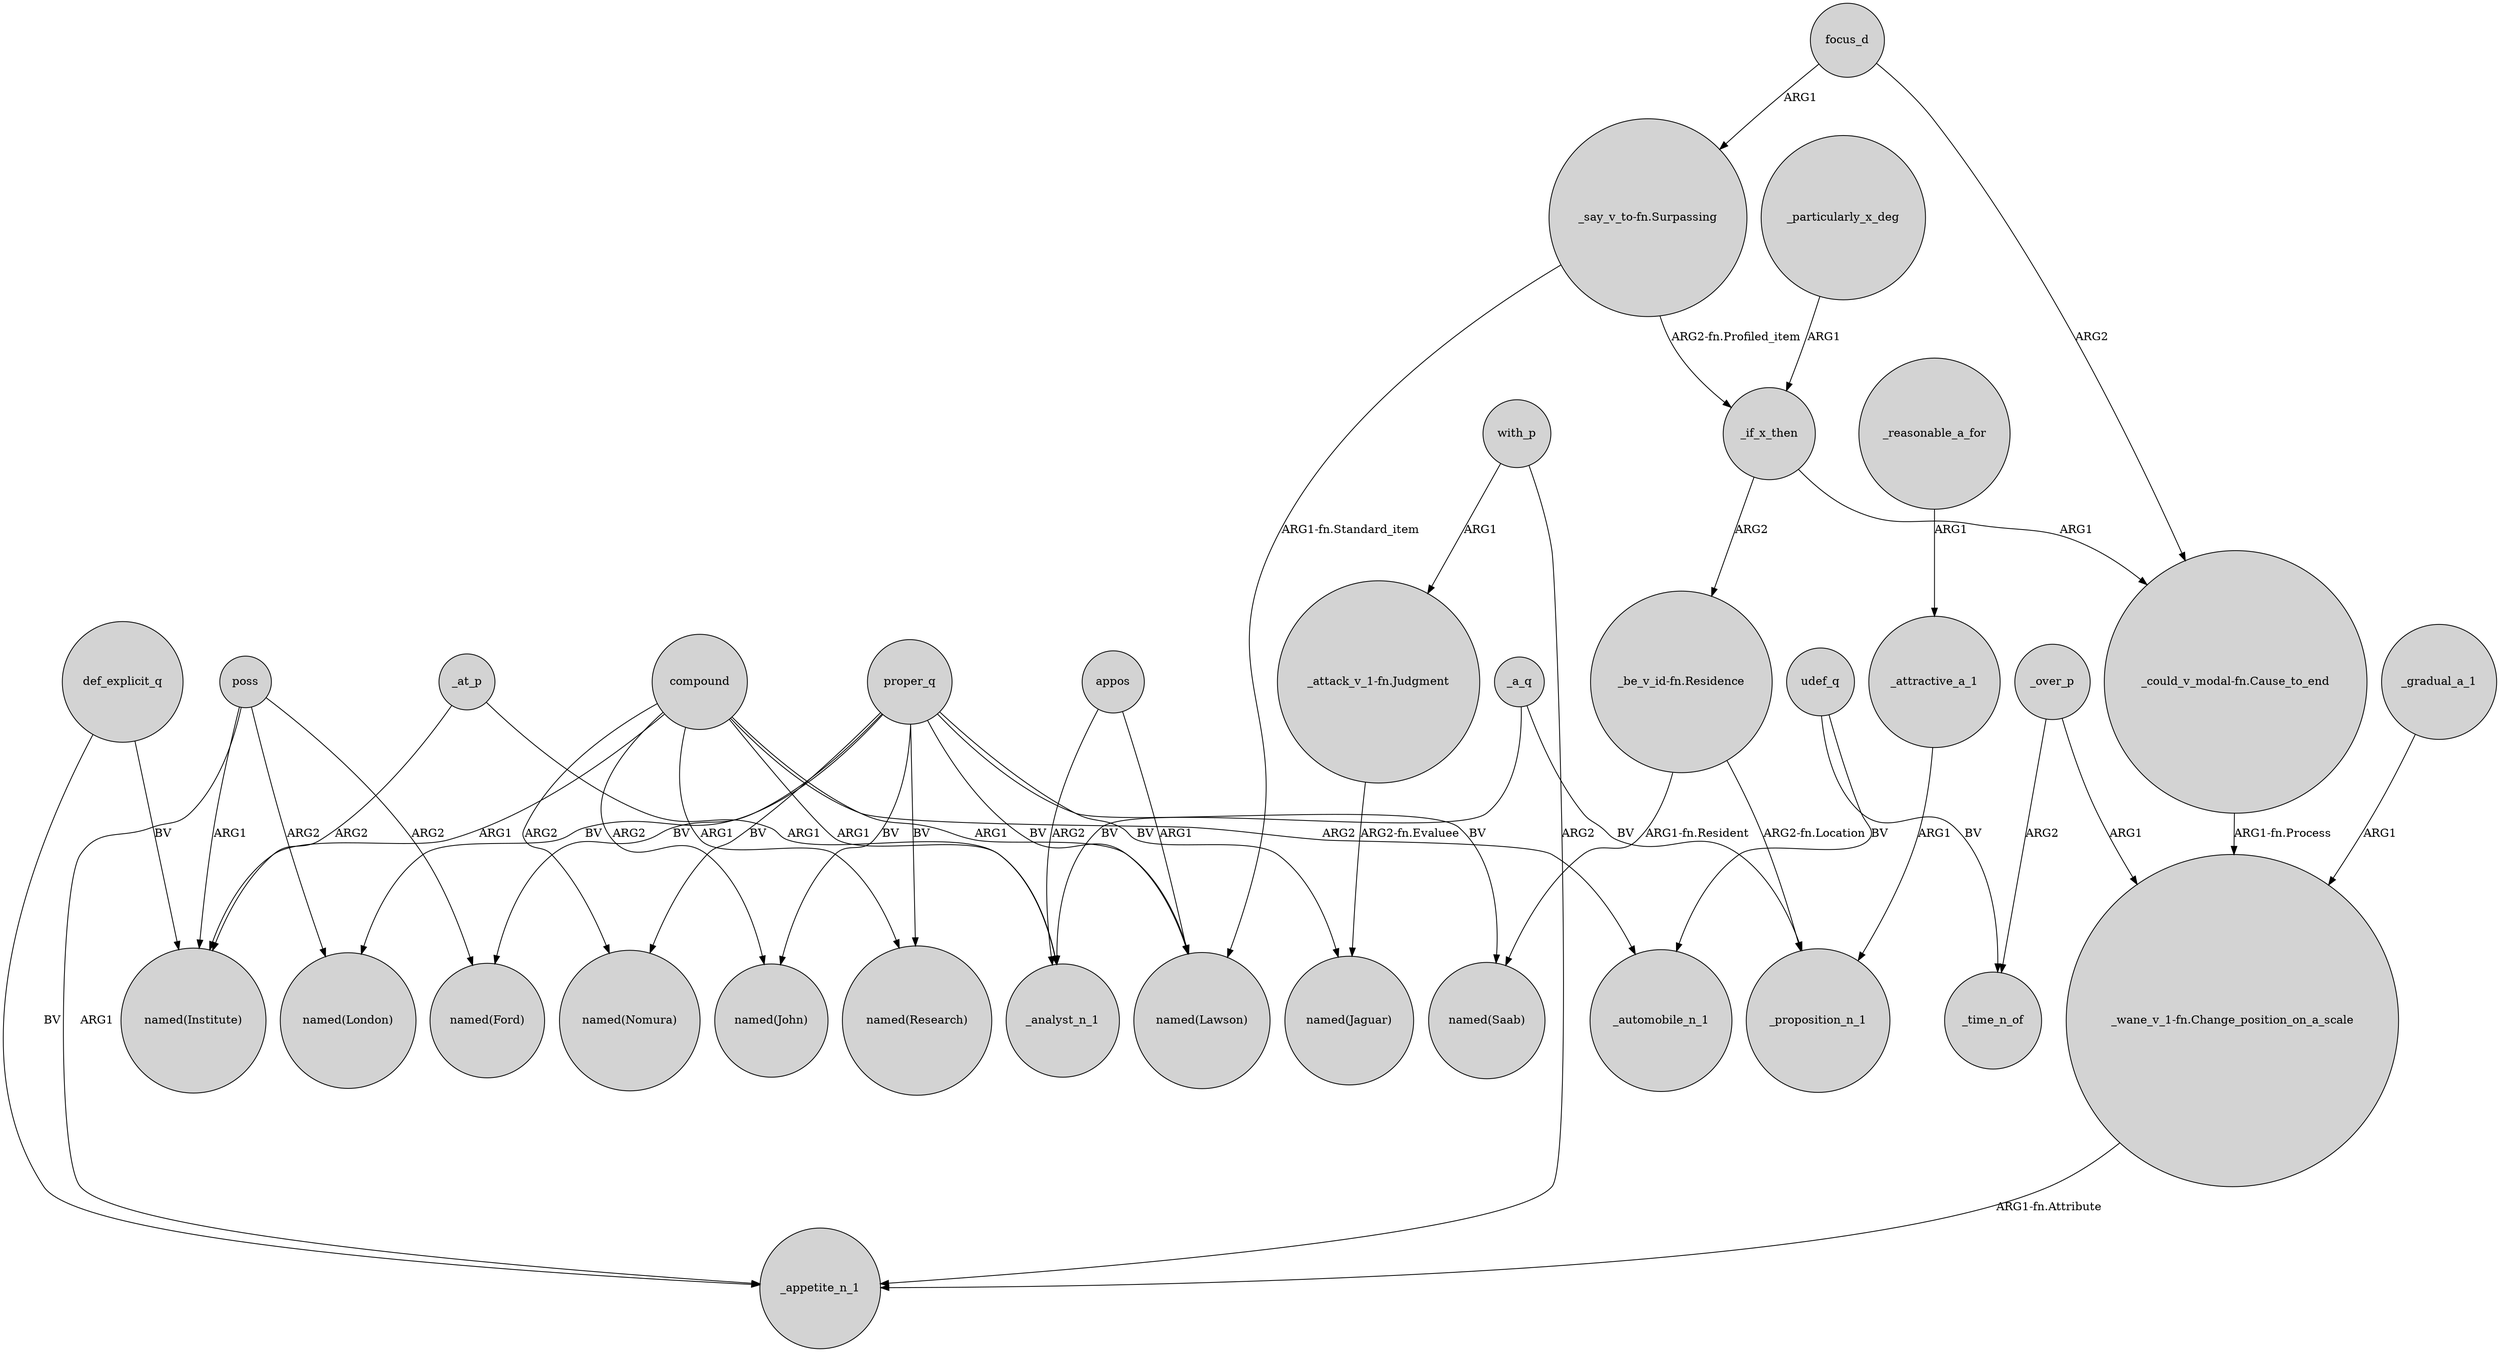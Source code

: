 digraph {
	node [shape=circle style=filled]
	_at_p -> "named(Institute)" [label=ARG2]
	compound -> "named(Lawson)" [label=ARG1]
	poss -> "named(Institute)" [label=ARG1]
	_over_p -> _time_n_of [label=ARG2]
	def_explicit_q -> _appetite_n_1 [label=BV]
	udef_q -> _time_n_of [label=BV]
	proper_q -> "named(Ford)" [label=BV]
	_a_q -> _proposition_n_1 [label=BV]
	proper_q -> "named(Lawson)" [label=BV]
	_gradual_a_1 -> "_wane_v_1-fn.Change_position_on_a_scale" [label=ARG1]
	appos -> "named(Lawson)" [label=ARG1]
	_over_p -> "_wane_v_1-fn.Change_position_on_a_scale" [label=ARG1]
	_if_x_then -> "_could_v_modal-fn.Cause_to_end" [label=ARG1]
	udef_q -> _automobile_n_1 [label=BV]
	compound -> "named(Nomura)" [label=ARG2]
	_a_q -> _analyst_n_1 [label=BV]
	"_wane_v_1-fn.Change_position_on_a_scale" -> _appetite_n_1 [label="ARG1-fn.Attribute"]
	poss -> "named(London)" [label=ARG2]
	_at_p -> _analyst_n_1 [label=ARG1]
	compound -> "named(John)" [label=ARG2]
	"_could_v_modal-fn.Cause_to_end" -> "_wane_v_1-fn.Change_position_on_a_scale" [label="ARG1-fn.Process"]
	appos -> _analyst_n_1 [label=ARG2]
	compound -> _analyst_n_1 [label=ARG1]
	compound -> "named(Research)" [label=ARG1]
	with_p -> "_attack_v_1-fn.Judgment" [label=ARG1]
	proper_q -> "named(John)" [label=BV]
	"_attack_v_1-fn.Judgment" -> "named(Jaguar)" [label="ARG2-fn.Evaluee"]
	_particularly_x_deg -> _if_x_then [label=ARG1]
	proper_q -> "named(Jaguar)" [label=BV]
	proper_q -> "named(Saab)" [label=BV]
	"_be_v_id-fn.Residence" -> "named(Saab)" [label="ARG1-fn.Resident"]
	"_say_v_to-fn.Surpassing" -> _if_x_then [label="ARG2-fn.Profiled_item"]
	poss -> "named(Ford)" [label=ARG2]
	with_p -> _appetite_n_1 [label=ARG2]
	focus_d -> "_say_v_to-fn.Surpassing" [label=ARG1]
	proper_q -> "named(London)" [label=BV]
	"_be_v_id-fn.Residence" -> _proposition_n_1 [label="ARG2-fn.Location"]
	proper_q -> "named(Nomura)" [label=BV]
	_reasonable_a_for -> _attractive_a_1 [label=ARG1]
	compound -> _automobile_n_1 [label=ARG2]
	_if_x_then -> "_be_v_id-fn.Residence" [label=ARG2]
	proper_q -> "named(Research)" [label=BV]
	poss -> _appetite_n_1 [label=ARG1]
	_attractive_a_1 -> _proposition_n_1 [label=ARG1]
	focus_d -> "_could_v_modal-fn.Cause_to_end" [label=ARG2]
	def_explicit_q -> "named(Institute)" [label=BV]
	"_say_v_to-fn.Surpassing" -> "named(Lawson)" [label="ARG1-fn.Standard_item"]
	compound -> "named(Institute)" [label=ARG1]
}
